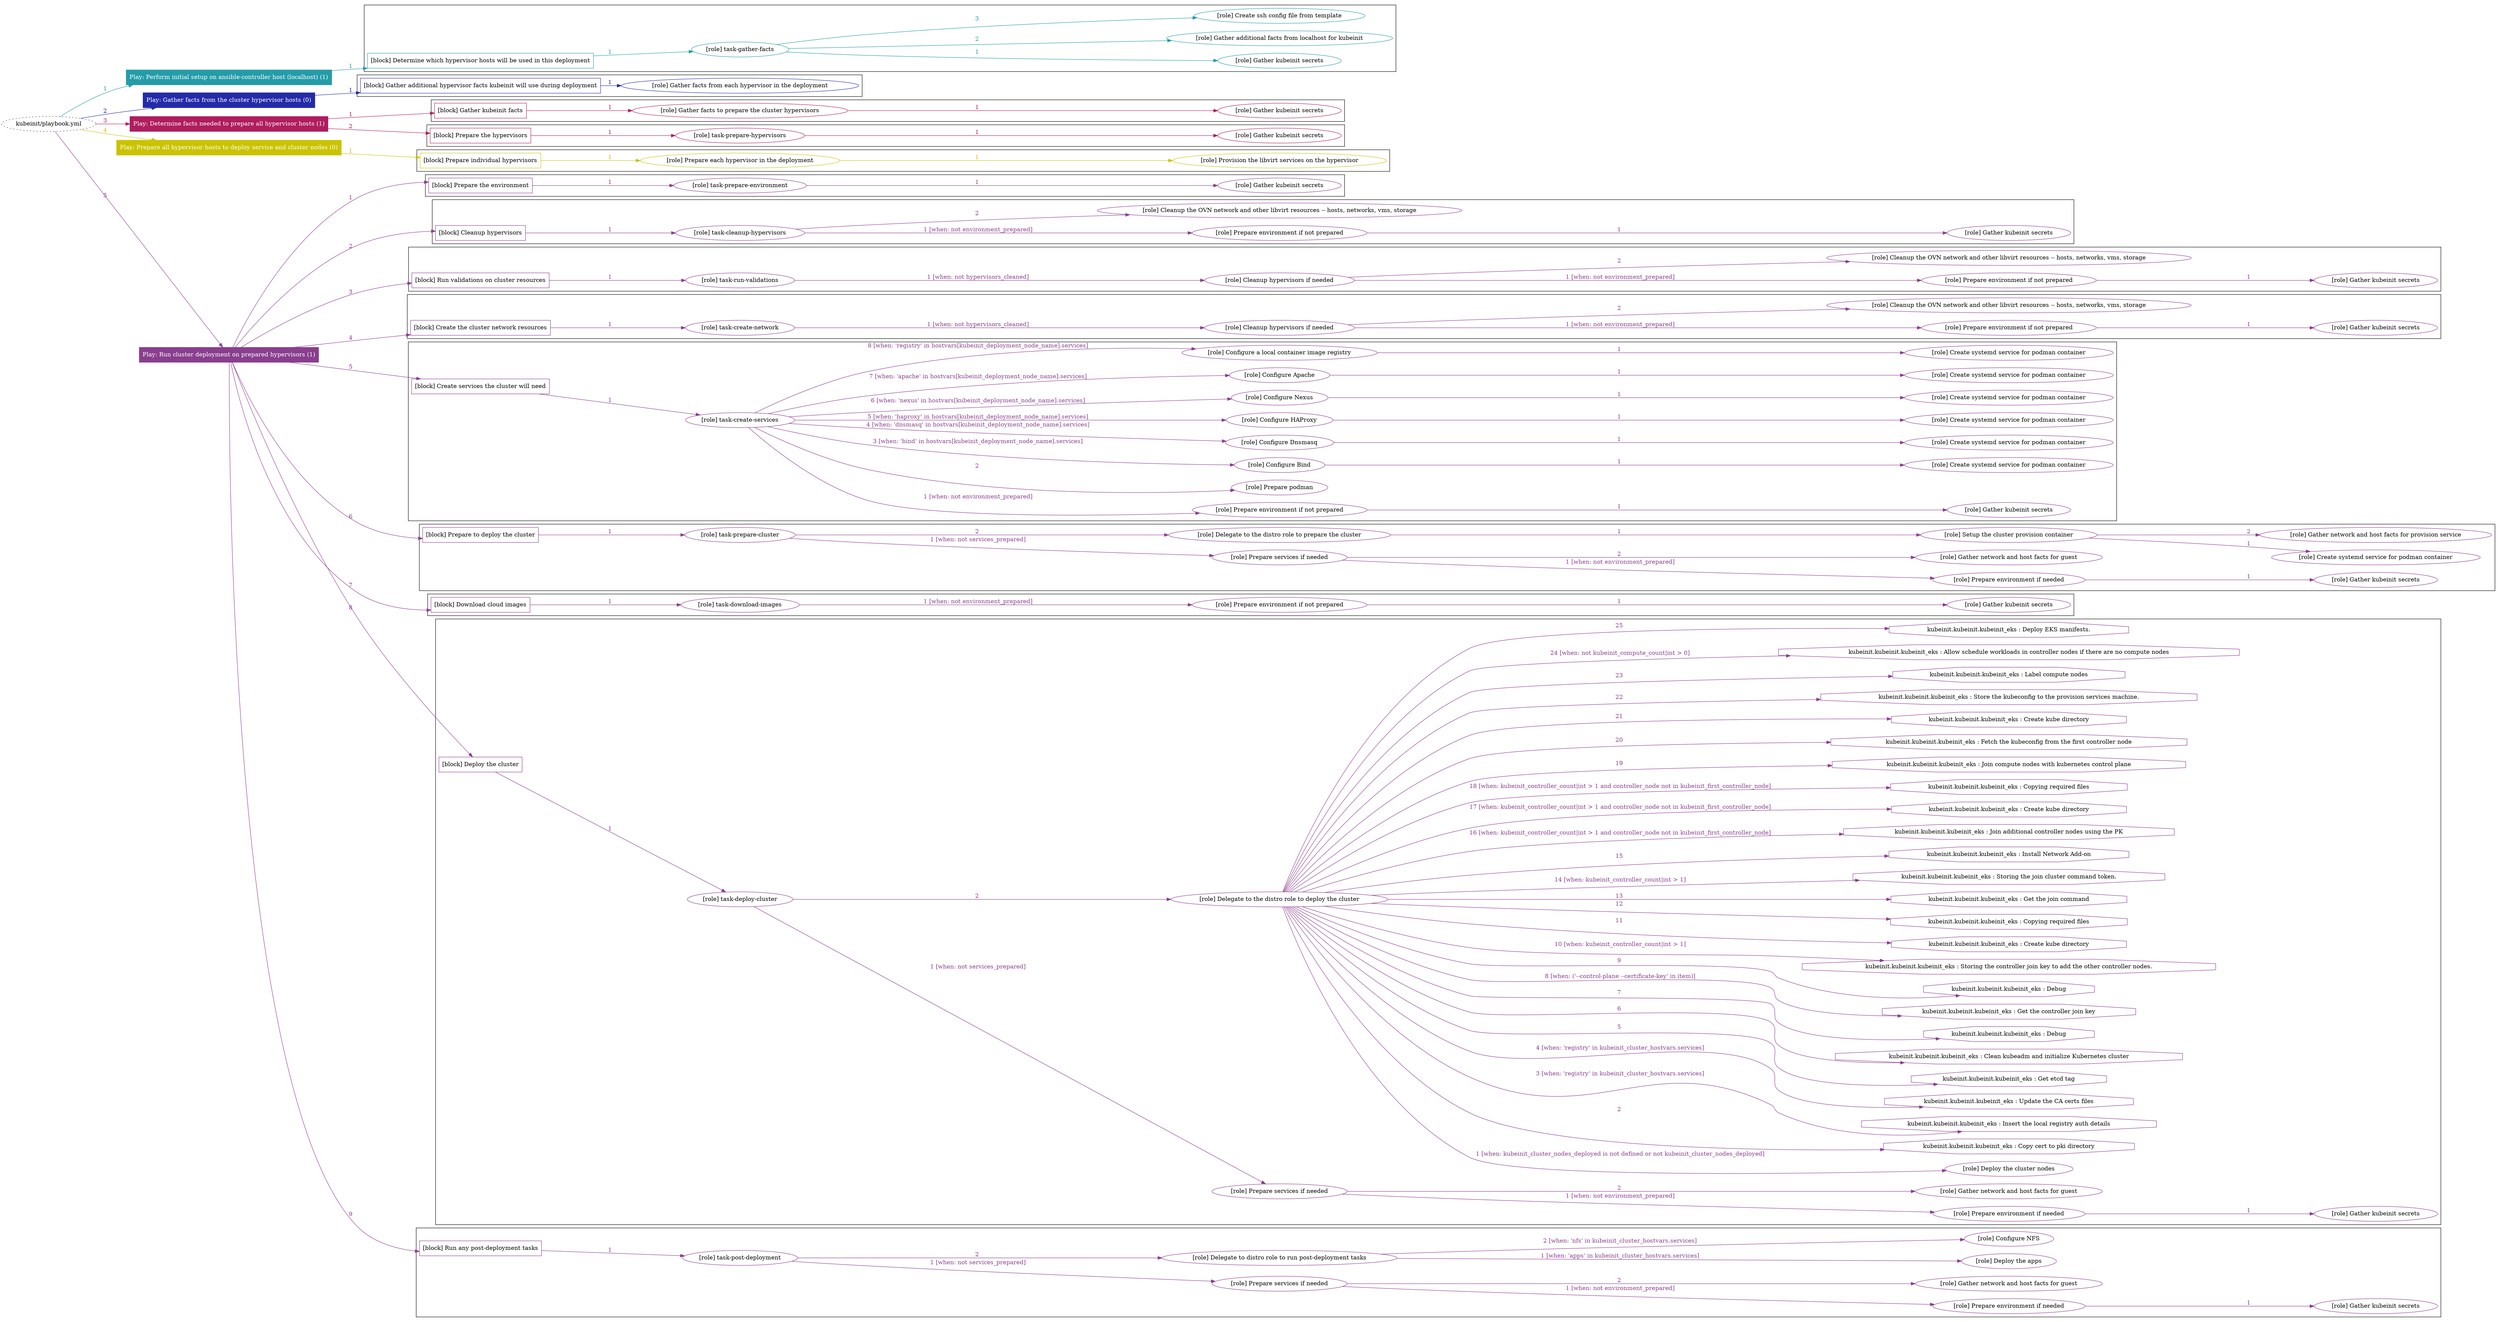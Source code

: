 digraph {
	graph [concentrate=true ordering=in rankdir=LR ratio=fill]
	edge [esep=5 sep=10]
	"kubeinit/playbook.yml" [URL="/home/runner/work/kubeinit/kubeinit/kubeinit/playbook.yml" id=playbook_9457e806 style=dotted]
	"kubeinit/playbook.yml" -> play_7817fd36 [label="1 " color="#249ca8" fontcolor="#249ca8" id=edge_8ae78311 labeltooltip="1 " tooltip="1 "]
	subgraph "Play: Perform initial setup on ansible-controller host (localhost) (1)" {
		play_7817fd36 [label="Play: Perform initial setup on ansible-controller host (localhost) (1)" URL="/home/runner/work/kubeinit/kubeinit/kubeinit/playbook.yml" color="#249ca8" fontcolor="#ffffff" id=play_7817fd36 shape=box style=filled tooltip=localhost]
		play_7817fd36 -> block_5cea44a8 [label=1 color="#249ca8" fontcolor="#249ca8" id=edge_3a950e05 labeltooltip=1 tooltip=1]
		subgraph cluster_block_5cea44a8 {
			block_5cea44a8 [label="[block] Determine which hypervisor hosts will be used in this deployment" URL="/home/runner/work/kubeinit/kubeinit/kubeinit/playbook.yml" color="#249ca8" id=block_5cea44a8 labeltooltip="Determine which hypervisor hosts will be used in this deployment" shape=box tooltip="Determine which hypervisor hosts will be used in this deployment"]
			block_5cea44a8 -> role_f3208f8a [label="1 " color="#249ca8" fontcolor="#249ca8" id=edge_5c9e9cd5 labeltooltip="1 " tooltip="1 "]
			subgraph "task-gather-facts" {
				role_f3208f8a [label="[role] task-gather-facts" URL="/home/runner/work/kubeinit/kubeinit/kubeinit/playbook.yml" color="#249ca8" id=role_f3208f8a tooltip="task-gather-facts"]
				role_f3208f8a -> role_2cadd145 [label="1 " color="#249ca8" fontcolor="#249ca8" id=edge_63fa4572 labeltooltip="1 " tooltip="1 "]
				subgraph "Gather kubeinit secrets" {
					role_2cadd145 [label="[role] Gather kubeinit secrets" URL="/home/runner/.ansible/collections/ansible_collections/kubeinit/kubeinit/roles/kubeinit_prepare/tasks/build_hypervisors_group.yml" color="#249ca8" id=role_2cadd145 tooltip="Gather kubeinit secrets"]
				}
				role_f3208f8a -> role_76955112 [label="2 " color="#249ca8" fontcolor="#249ca8" id=edge_a02564ba labeltooltip="2 " tooltip="2 "]
				subgraph "Gather additional facts from localhost for kubeinit" {
					role_76955112 [label="[role] Gather additional facts from localhost for kubeinit" URL="/home/runner/.ansible/collections/ansible_collections/kubeinit/kubeinit/roles/kubeinit_prepare/tasks/build_hypervisors_group.yml" color="#249ca8" id=role_76955112 tooltip="Gather additional facts from localhost for kubeinit"]
				}
				role_f3208f8a -> role_0530d219 [label="3 " color="#249ca8" fontcolor="#249ca8" id=edge_ff07fb75 labeltooltip="3 " tooltip="3 "]
				subgraph "Create ssh config file from template" {
					role_0530d219 [label="[role] Create ssh config file from template" URL="/home/runner/.ansible/collections/ansible_collections/kubeinit/kubeinit/roles/kubeinit_prepare/tasks/build_hypervisors_group.yml" color="#249ca8" id=role_0530d219 tooltip="Create ssh config file from template"]
				}
			}
		}
	}
	"kubeinit/playbook.yml" -> play_8badbd32 [label="2 " color="#242ba8" fontcolor="#242ba8" id=edge_041c5b36 labeltooltip="2 " tooltip="2 "]
	subgraph "Play: Gather facts from the cluster hypervisor hosts (0)" {
		play_8badbd32 [label="Play: Gather facts from the cluster hypervisor hosts (0)" URL="/home/runner/work/kubeinit/kubeinit/kubeinit/playbook.yml" color="#242ba8" fontcolor="#ffffff" id=play_8badbd32 shape=box style=filled tooltip="Play: Gather facts from the cluster hypervisor hosts (0)"]
		play_8badbd32 -> block_278085c3 [label=1 color="#242ba8" fontcolor="#242ba8" id=edge_8717c03c labeltooltip=1 tooltip=1]
		subgraph cluster_block_278085c3 {
			block_278085c3 [label="[block] Gather additional hypervisor facts kubeinit will use during deployment" URL="/home/runner/work/kubeinit/kubeinit/kubeinit/playbook.yml" color="#242ba8" id=block_278085c3 labeltooltip="Gather additional hypervisor facts kubeinit will use during deployment" shape=box tooltip="Gather additional hypervisor facts kubeinit will use during deployment"]
			block_278085c3 -> role_33f3940c [label="1 " color="#242ba8" fontcolor="#242ba8" id=edge_70dfbf22 labeltooltip="1 " tooltip="1 "]
			subgraph "Gather facts from each hypervisor in the deployment" {
				role_33f3940c [label="[role] Gather facts from each hypervisor in the deployment" URL="/home/runner/work/kubeinit/kubeinit/kubeinit/playbook.yml" color="#242ba8" id=role_33f3940c tooltip="Gather facts from each hypervisor in the deployment"]
			}
		}
	}
	"kubeinit/playbook.yml" -> play_8e4d94f6 [label="3 " color="#af1d5e" fontcolor="#af1d5e" id=edge_31fa4060 labeltooltip="3 " tooltip="3 "]
	subgraph "Play: Determine facts needed to prepare all hypervisor hosts (1)" {
		play_8e4d94f6 [label="Play: Determine facts needed to prepare all hypervisor hosts (1)" URL="/home/runner/work/kubeinit/kubeinit/kubeinit/playbook.yml" color="#af1d5e" fontcolor="#ffffff" id=play_8e4d94f6 shape=box style=filled tooltip=localhost]
		play_8e4d94f6 -> block_8d18dba6 [label=1 color="#af1d5e" fontcolor="#af1d5e" id=edge_93707f35 labeltooltip=1 tooltip=1]
		subgraph cluster_block_8d18dba6 {
			block_8d18dba6 [label="[block] Gather kubeinit facts" URL="/home/runner/work/kubeinit/kubeinit/kubeinit/playbook.yml" color="#af1d5e" id=block_8d18dba6 labeltooltip="Gather kubeinit facts" shape=box tooltip="Gather kubeinit facts"]
			block_8d18dba6 -> role_5cd13167 [label="1 " color="#af1d5e" fontcolor="#af1d5e" id=edge_b1340fbf labeltooltip="1 " tooltip="1 "]
			subgraph "Gather facts to prepare the cluster hypervisors" {
				role_5cd13167 [label="[role] Gather facts to prepare the cluster hypervisors" URL="/home/runner/work/kubeinit/kubeinit/kubeinit/playbook.yml" color="#af1d5e" id=role_5cd13167 tooltip="Gather facts to prepare the cluster hypervisors"]
				role_5cd13167 -> role_d81e1c9b [label="1 " color="#af1d5e" fontcolor="#af1d5e" id=edge_feb097b1 labeltooltip="1 " tooltip="1 "]
				subgraph "Gather kubeinit secrets" {
					role_d81e1c9b [label="[role] Gather kubeinit secrets" URL="/home/runner/.ansible/collections/ansible_collections/kubeinit/kubeinit/roles/kubeinit_prepare/tasks/gather_kubeinit_facts.yml" color="#af1d5e" id=role_d81e1c9b tooltip="Gather kubeinit secrets"]
				}
			}
		}
		play_8e4d94f6 -> block_a1003a93 [label=2 color="#af1d5e" fontcolor="#af1d5e" id=edge_958ffb5d labeltooltip=2 tooltip=2]
		subgraph cluster_block_a1003a93 {
			block_a1003a93 [label="[block] Prepare the hypervisors" URL="/home/runner/work/kubeinit/kubeinit/kubeinit/playbook.yml" color="#af1d5e" id=block_a1003a93 labeltooltip="Prepare the hypervisors" shape=box tooltip="Prepare the hypervisors"]
			block_a1003a93 -> role_41d174e6 [label="1 " color="#af1d5e" fontcolor="#af1d5e" id=edge_195bd0c7 labeltooltip="1 " tooltip="1 "]
			subgraph "task-prepare-hypervisors" {
				role_41d174e6 [label="[role] task-prepare-hypervisors" URL="/home/runner/work/kubeinit/kubeinit/kubeinit/playbook.yml" color="#af1d5e" id=role_41d174e6 tooltip="task-prepare-hypervisors"]
				role_41d174e6 -> role_4a9bc6ab [label="1 " color="#af1d5e" fontcolor="#af1d5e" id=edge_b0076a9b labeltooltip="1 " tooltip="1 "]
				subgraph "Gather kubeinit secrets" {
					role_4a9bc6ab [label="[role] Gather kubeinit secrets" URL="/home/runner/.ansible/collections/ansible_collections/kubeinit/kubeinit/roles/kubeinit_prepare/tasks/gather_kubeinit_facts.yml" color="#af1d5e" id=role_4a9bc6ab tooltip="Gather kubeinit secrets"]
				}
			}
		}
	}
	"kubeinit/playbook.yml" -> play_6f85b32a [label="4 " color="#cac302" fontcolor="#cac302" id=edge_16bd9d0c labeltooltip="4 " tooltip="4 "]
	subgraph "Play: Prepare all hypervisor hosts to deploy service and cluster nodes (0)" {
		play_6f85b32a [label="Play: Prepare all hypervisor hosts to deploy service and cluster nodes (0)" URL="/home/runner/work/kubeinit/kubeinit/kubeinit/playbook.yml" color="#cac302" fontcolor="#ffffff" id=play_6f85b32a shape=box style=filled tooltip="Play: Prepare all hypervisor hosts to deploy service and cluster nodes (0)"]
		play_6f85b32a -> block_8aa10bed [label=1 color="#cac302" fontcolor="#cac302" id=edge_94410e95 labeltooltip=1 tooltip=1]
		subgraph cluster_block_8aa10bed {
			block_8aa10bed [label="[block] Prepare individual hypervisors" URL="/home/runner/work/kubeinit/kubeinit/kubeinit/playbook.yml" color="#cac302" id=block_8aa10bed labeltooltip="Prepare individual hypervisors" shape=box tooltip="Prepare individual hypervisors"]
			block_8aa10bed -> role_e94193fc [label="1 " color="#cac302" fontcolor="#cac302" id=edge_d33f28d0 labeltooltip="1 " tooltip="1 "]
			subgraph "Prepare each hypervisor in the deployment" {
				role_e94193fc [label="[role] Prepare each hypervisor in the deployment" URL="/home/runner/work/kubeinit/kubeinit/kubeinit/playbook.yml" color="#cac302" id=role_e94193fc tooltip="Prepare each hypervisor in the deployment"]
				role_e94193fc -> role_6506a4a3 [label="1 " color="#cac302" fontcolor="#cac302" id=edge_1494c16d labeltooltip="1 " tooltip="1 "]
				subgraph "Provision the libvirt services on the hypervisor" {
					role_6506a4a3 [label="[role] Provision the libvirt services on the hypervisor" URL="/home/runner/.ansible/collections/ansible_collections/kubeinit/kubeinit/roles/kubeinit_prepare/tasks/prepare_hypervisor.yml" color="#cac302" id=role_6506a4a3 tooltip="Provision the libvirt services on the hypervisor"]
				}
			}
		}
	}
	"kubeinit/playbook.yml" -> play_ff5a5dcd [label="5 " color="#8a3e8e" fontcolor="#8a3e8e" id=edge_f790cc1c labeltooltip="5 " tooltip="5 "]
	subgraph "Play: Run cluster deployment on prepared hypervisors (1)" {
		play_ff5a5dcd [label="Play: Run cluster deployment on prepared hypervisors (1)" URL="/home/runner/work/kubeinit/kubeinit/kubeinit/playbook.yml" color="#8a3e8e" fontcolor="#ffffff" id=play_ff5a5dcd shape=box style=filled tooltip=localhost]
		play_ff5a5dcd -> block_e43a4ce9 [label=1 color="#8a3e8e" fontcolor="#8a3e8e" id=edge_721bd96e labeltooltip=1 tooltip=1]
		subgraph cluster_block_e43a4ce9 {
			block_e43a4ce9 [label="[block] Prepare the environment" URL="/home/runner/work/kubeinit/kubeinit/kubeinit/playbook.yml" color="#8a3e8e" id=block_e43a4ce9 labeltooltip="Prepare the environment" shape=box tooltip="Prepare the environment"]
			block_e43a4ce9 -> role_98185aa8 [label="1 " color="#8a3e8e" fontcolor="#8a3e8e" id=edge_ce1fa26f labeltooltip="1 " tooltip="1 "]
			subgraph "task-prepare-environment" {
				role_98185aa8 [label="[role] task-prepare-environment" URL="/home/runner/work/kubeinit/kubeinit/kubeinit/playbook.yml" color="#8a3e8e" id=role_98185aa8 tooltip="task-prepare-environment"]
				role_98185aa8 -> role_ce08e991 [label="1 " color="#8a3e8e" fontcolor="#8a3e8e" id=edge_b3f7da83 labeltooltip="1 " tooltip="1 "]
				subgraph "Gather kubeinit secrets" {
					role_ce08e991 [label="[role] Gather kubeinit secrets" URL="/home/runner/.ansible/collections/ansible_collections/kubeinit/kubeinit/roles/kubeinit_prepare/tasks/gather_kubeinit_facts.yml" color="#8a3e8e" id=role_ce08e991 tooltip="Gather kubeinit secrets"]
				}
			}
		}
		play_ff5a5dcd -> block_c2f36338 [label=2 color="#8a3e8e" fontcolor="#8a3e8e" id=edge_c188163a labeltooltip=2 tooltip=2]
		subgraph cluster_block_c2f36338 {
			block_c2f36338 [label="[block] Cleanup hypervisors" URL="/home/runner/work/kubeinit/kubeinit/kubeinit/playbook.yml" color="#8a3e8e" id=block_c2f36338 labeltooltip="Cleanup hypervisors" shape=box tooltip="Cleanup hypervisors"]
			block_c2f36338 -> role_6d434d4b [label="1 " color="#8a3e8e" fontcolor="#8a3e8e" id=edge_6f3daf0f labeltooltip="1 " tooltip="1 "]
			subgraph "task-cleanup-hypervisors" {
				role_6d434d4b [label="[role] task-cleanup-hypervisors" URL="/home/runner/work/kubeinit/kubeinit/kubeinit/playbook.yml" color="#8a3e8e" id=role_6d434d4b tooltip="task-cleanup-hypervisors"]
				role_6d434d4b -> role_0c32644e [label="1 [when: not environment_prepared]" color="#8a3e8e" fontcolor="#8a3e8e" id=edge_b49ea183 labeltooltip="1 [when: not environment_prepared]" tooltip="1 [when: not environment_prepared]"]
				subgraph "Prepare environment if not prepared" {
					role_0c32644e [label="[role] Prepare environment if not prepared" URL="/home/runner/.ansible/collections/ansible_collections/kubeinit/kubeinit/roles/kubeinit_prepare/tasks/cleanup_hypervisors.yml" color="#8a3e8e" id=role_0c32644e tooltip="Prepare environment if not prepared"]
					role_0c32644e -> role_3b3dbe40 [label="1 " color="#8a3e8e" fontcolor="#8a3e8e" id=edge_9163688a labeltooltip="1 " tooltip="1 "]
					subgraph "Gather kubeinit secrets" {
						role_3b3dbe40 [label="[role] Gather kubeinit secrets" URL="/home/runner/.ansible/collections/ansible_collections/kubeinit/kubeinit/roles/kubeinit_prepare/tasks/gather_kubeinit_facts.yml" color="#8a3e8e" id=role_3b3dbe40 tooltip="Gather kubeinit secrets"]
					}
				}
				role_6d434d4b -> role_deabd8ea [label="2 " color="#8a3e8e" fontcolor="#8a3e8e" id=edge_bef4552a labeltooltip="2 " tooltip="2 "]
				subgraph "Cleanup the OVN network and other libvirt resources -- hosts, networks, vms, storage" {
					role_deabd8ea [label="[role] Cleanup the OVN network and other libvirt resources -- hosts, networks, vms, storage" URL="/home/runner/.ansible/collections/ansible_collections/kubeinit/kubeinit/roles/kubeinit_prepare/tasks/cleanup_hypervisors.yml" color="#8a3e8e" id=role_deabd8ea tooltip="Cleanup the OVN network and other libvirt resources -- hosts, networks, vms, storage"]
				}
			}
		}
		play_ff5a5dcd -> block_f7ce84af [label=3 color="#8a3e8e" fontcolor="#8a3e8e" id=edge_4ff57d13 labeltooltip=3 tooltip=3]
		subgraph cluster_block_f7ce84af {
			block_f7ce84af [label="[block] Run validations on cluster resources" URL="/home/runner/work/kubeinit/kubeinit/kubeinit/playbook.yml" color="#8a3e8e" id=block_f7ce84af labeltooltip="Run validations on cluster resources" shape=box tooltip="Run validations on cluster resources"]
			block_f7ce84af -> role_5442911b [label="1 " color="#8a3e8e" fontcolor="#8a3e8e" id=edge_c7679506 labeltooltip="1 " tooltip="1 "]
			subgraph "task-run-validations" {
				role_5442911b [label="[role] task-run-validations" URL="/home/runner/work/kubeinit/kubeinit/kubeinit/playbook.yml" color="#8a3e8e" id=role_5442911b tooltip="task-run-validations"]
				role_5442911b -> role_646e811f [label="1 [when: not hypervisors_cleaned]" color="#8a3e8e" fontcolor="#8a3e8e" id=edge_c04ec2a7 labeltooltip="1 [when: not hypervisors_cleaned]" tooltip="1 [when: not hypervisors_cleaned]"]
				subgraph "Cleanup hypervisors if needed" {
					role_646e811f [label="[role] Cleanup hypervisors if needed" URL="/home/runner/.ansible/collections/ansible_collections/kubeinit/kubeinit/roles/kubeinit_validations/tasks/main.yml" color="#8a3e8e" id=role_646e811f tooltip="Cleanup hypervisors if needed"]
					role_646e811f -> role_210d91f2 [label="1 [when: not environment_prepared]" color="#8a3e8e" fontcolor="#8a3e8e" id=edge_7d0acd3c labeltooltip="1 [when: not environment_prepared]" tooltip="1 [when: not environment_prepared]"]
					subgraph "Prepare environment if not prepared" {
						role_210d91f2 [label="[role] Prepare environment if not prepared" URL="/home/runner/.ansible/collections/ansible_collections/kubeinit/kubeinit/roles/kubeinit_prepare/tasks/cleanup_hypervisors.yml" color="#8a3e8e" id=role_210d91f2 tooltip="Prepare environment if not prepared"]
						role_210d91f2 -> role_1c4220d8 [label="1 " color="#8a3e8e" fontcolor="#8a3e8e" id=edge_d9bbe147 labeltooltip="1 " tooltip="1 "]
						subgraph "Gather kubeinit secrets" {
							role_1c4220d8 [label="[role] Gather kubeinit secrets" URL="/home/runner/.ansible/collections/ansible_collections/kubeinit/kubeinit/roles/kubeinit_prepare/tasks/gather_kubeinit_facts.yml" color="#8a3e8e" id=role_1c4220d8 tooltip="Gather kubeinit secrets"]
						}
					}
					role_646e811f -> role_8c27d9c5 [label="2 " color="#8a3e8e" fontcolor="#8a3e8e" id=edge_023d1630 labeltooltip="2 " tooltip="2 "]
					subgraph "Cleanup the OVN network and other libvirt resources -- hosts, networks, vms, storage" {
						role_8c27d9c5 [label="[role] Cleanup the OVN network and other libvirt resources -- hosts, networks, vms, storage" URL="/home/runner/.ansible/collections/ansible_collections/kubeinit/kubeinit/roles/kubeinit_prepare/tasks/cleanup_hypervisors.yml" color="#8a3e8e" id=role_8c27d9c5 tooltip="Cleanup the OVN network and other libvirt resources -- hosts, networks, vms, storage"]
					}
				}
			}
		}
		play_ff5a5dcd -> block_b8d9ec62 [label=4 color="#8a3e8e" fontcolor="#8a3e8e" id=edge_05269286 labeltooltip=4 tooltip=4]
		subgraph cluster_block_b8d9ec62 {
			block_b8d9ec62 [label="[block] Create the cluster network resources" URL="/home/runner/work/kubeinit/kubeinit/kubeinit/playbook.yml" color="#8a3e8e" id=block_b8d9ec62 labeltooltip="Create the cluster network resources" shape=box tooltip="Create the cluster network resources"]
			block_b8d9ec62 -> role_a4fdeab6 [label="1 " color="#8a3e8e" fontcolor="#8a3e8e" id=edge_625aa4a4 labeltooltip="1 " tooltip="1 "]
			subgraph "task-create-network" {
				role_a4fdeab6 [label="[role] task-create-network" URL="/home/runner/work/kubeinit/kubeinit/kubeinit/playbook.yml" color="#8a3e8e" id=role_a4fdeab6 tooltip="task-create-network"]
				role_a4fdeab6 -> role_fe8733ca [label="1 [when: not hypervisors_cleaned]" color="#8a3e8e" fontcolor="#8a3e8e" id=edge_f7c7fc8d labeltooltip="1 [when: not hypervisors_cleaned]" tooltip="1 [when: not hypervisors_cleaned]"]
				subgraph "Cleanup hypervisors if needed" {
					role_fe8733ca [label="[role] Cleanup hypervisors if needed" URL="/home/runner/.ansible/collections/ansible_collections/kubeinit/kubeinit/roles/kubeinit_libvirt/tasks/create_network.yml" color="#8a3e8e" id=role_fe8733ca tooltip="Cleanup hypervisors if needed"]
					role_fe8733ca -> role_7845c235 [label="1 [when: not environment_prepared]" color="#8a3e8e" fontcolor="#8a3e8e" id=edge_4ef85a9e labeltooltip="1 [when: not environment_prepared]" tooltip="1 [when: not environment_prepared]"]
					subgraph "Prepare environment if not prepared" {
						role_7845c235 [label="[role] Prepare environment if not prepared" URL="/home/runner/.ansible/collections/ansible_collections/kubeinit/kubeinit/roles/kubeinit_prepare/tasks/cleanup_hypervisors.yml" color="#8a3e8e" id=role_7845c235 tooltip="Prepare environment if not prepared"]
						role_7845c235 -> role_f36b1538 [label="1 " color="#8a3e8e" fontcolor="#8a3e8e" id=edge_f0df6445 labeltooltip="1 " tooltip="1 "]
						subgraph "Gather kubeinit secrets" {
							role_f36b1538 [label="[role] Gather kubeinit secrets" URL="/home/runner/.ansible/collections/ansible_collections/kubeinit/kubeinit/roles/kubeinit_prepare/tasks/gather_kubeinit_facts.yml" color="#8a3e8e" id=role_f36b1538 tooltip="Gather kubeinit secrets"]
						}
					}
					role_fe8733ca -> role_32f97cfa [label="2 " color="#8a3e8e" fontcolor="#8a3e8e" id=edge_b248269d labeltooltip="2 " tooltip="2 "]
					subgraph "Cleanup the OVN network and other libvirt resources -- hosts, networks, vms, storage" {
						role_32f97cfa [label="[role] Cleanup the OVN network and other libvirt resources -- hosts, networks, vms, storage" URL="/home/runner/.ansible/collections/ansible_collections/kubeinit/kubeinit/roles/kubeinit_prepare/tasks/cleanup_hypervisors.yml" color="#8a3e8e" id=role_32f97cfa tooltip="Cleanup the OVN network and other libvirt resources -- hosts, networks, vms, storage"]
					}
				}
			}
		}
		play_ff5a5dcd -> block_9318107f [label=5 color="#8a3e8e" fontcolor="#8a3e8e" id=edge_aa2f1625 labeltooltip=5 tooltip=5]
		subgraph cluster_block_9318107f {
			block_9318107f [label="[block] Create services the cluster will need" URL="/home/runner/work/kubeinit/kubeinit/kubeinit/playbook.yml" color="#8a3e8e" id=block_9318107f labeltooltip="Create services the cluster will need" shape=box tooltip="Create services the cluster will need"]
			block_9318107f -> role_2d9ee57b [label="1 " color="#8a3e8e" fontcolor="#8a3e8e" id=edge_ed1dc230 labeltooltip="1 " tooltip="1 "]
			subgraph "task-create-services" {
				role_2d9ee57b [label="[role] task-create-services" URL="/home/runner/work/kubeinit/kubeinit/kubeinit/playbook.yml" color="#8a3e8e" id=role_2d9ee57b tooltip="task-create-services"]
				role_2d9ee57b -> role_879d1c74 [label="1 [when: not environment_prepared]" color="#8a3e8e" fontcolor="#8a3e8e" id=edge_71a1738f labeltooltip="1 [when: not environment_prepared]" tooltip="1 [when: not environment_prepared]"]
				subgraph "Prepare environment if not prepared" {
					role_879d1c74 [label="[role] Prepare environment if not prepared" URL="/home/runner/.ansible/collections/ansible_collections/kubeinit/kubeinit/roles/kubeinit_services/tasks/main.yml" color="#8a3e8e" id=role_879d1c74 tooltip="Prepare environment if not prepared"]
					role_879d1c74 -> role_6f1fdcd1 [label="1 " color="#8a3e8e" fontcolor="#8a3e8e" id=edge_59631917 labeltooltip="1 " tooltip="1 "]
					subgraph "Gather kubeinit secrets" {
						role_6f1fdcd1 [label="[role] Gather kubeinit secrets" URL="/home/runner/.ansible/collections/ansible_collections/kubeinit/kubeinit/roles/kubeinit_prepare/tasks/gather_kubeinit_facts.yml" color="#8a3e8e" id=role_6f1fdcd1 tooltip="Gather kubeinit secrets"]
					}
				}
				role_2d9ee57b -> role_5a7025f1 [label="2 " color="#8a3e8e" fontcolor="#8a3e8e" id=edge_7d460c74 labeltooltip="2 " tooltip="2 "]
				subgraph "Prepare podman" {
					role_5a7025f1 [label="[role] Prepare podman" URL="/home/runner/.ansible/collections/ansible_collections/kubeinit/kubeinit/roles/kubeinit_services/tasks/00_create_service_pod.yml" color="#8a3e8e" id=role_5a7025f1 tooltip="Prepare podman"]
				}
				role_2d9ee57b -> role_a18308e5 [label="3 [when: 'bind' in hostvars[kubeinit_deployment_node_name].services]" color="#8a3e8e" fontcolor="#8a3e8e" id=edge_fe518440 labeltooltip="3 [when: 'bind' in hostvars[kubeinit_deployment_node_name].services]" tooltip="3 [when: 'bind' in hostvars[kubeinit_deployment_node_name].services]"]
				subgraph "Configure Bind" {
					role_a18308e5 [label="[role] Configure Bind" URL="/home/runner/.ansible/collections/ansible_collections/kubeinit/kubeinit/roles/kubeinit_services/tasks/start_services_containers.yml" color="#8a3e8e" id=role_a18308e5 tooltip="Configure Bind"]
					role_a18308e5 -> role_8647a4e7 [label="1 " color="#8a3e8e" fontcolor="#8a3e8e" id=edge_30875b69 labeltooltip="1 " tooltip="1 "]
					subgraph "Create systemd service for podman container" {
						role_8647a4e7 [label="[role] Create systemd service for podman container" URL="/home/runner/.ansible/collections/ansible_collections/kubeinit/kubeinit/roles/kubeinit_bind/tasks/main.yml" color="#8a3e8e" id=role_8647a4e7 tooltip="Create systemd service for podman container"]
					}
				}
				role_2d9ee57b -> role_d321bbaf [label="4 [when: 'dnsmasq' in hostvars[kubeinit_deployment_node_name].services]" color="#8a3e8e" fontcolor="#8a3e8e" id=edge_910c00c9 labeltooltip="4 [when: 'dnsmasq' in hostvars[kubeinit_deployment_node_name].services]" tooltip="4 [when: 'dnsmasq' in hostvars[kubeinit_deployment_node_name].services]"]
				subgraph "Configure Dnsmasq" {
					role_d321bbaf [label="[role] Configure Dnsmasq" URL="/home/runner/.ansible/collections/ansible_collections/kubeinit/kubeinit/roles/kubeinit_services/tasks/start_services_containers.yml" color="#8a3e8e" id=role_d321bbaf tooltip="Configure Dnsmasq"]
					role_d321bbaf -> role_85521c29 [label="1 " color="#8a3e8e" fontcolor="#8a3e8e" id=edge_5694ceb2 labeltooltip="1 " tooltip="1 "]
					subgraph "Create systemd service for podman container" {
						role_85521c29 [label="[role] Create systemd service for podman container" URL="/home/runner/.ansible/collections/ansible_collections/kubeinit/kubeinit/roles/kubeinit_dnsmasq/tasks/main.yml" color="#8a3e8e" id=role_85521c29 tooltip="Create systemd service for podman container"]
					}
				}
				role_2d9ee57b -> role_b7733611 [label="5 [when: 'haproxy' in hostvars[kubeinit_deployment_node_name].services]" color="#8a3e8e" fontcolor="#8a3e8e" id=edge_1a0046a4 labeltooltip="5 [when: 'haproxy' in hostvars[kubeinit_deployment_node_name].services]" tooltip="5 [when: 'haproxy' in hostvars[kubeinit_deployment_node_name].services]"]
				subgraph "Configure HAProxy" {
					role_b7733611 [label="[role] Configure HAProxy" URL="/home/runner/.ansible/collections/ansible_collections/kubeinit/kubeinit/roles/kubeinit_services/tasks/start_services_containers.yml" color="#8a3e8e" id=role_b7733611 tooltip="Configure HAProxy"]
					role_b7733611 -> role_a948ad17 [label="1 " color="#8a3e8e" fontcolor="#8a3e8e" id=edge_6fc268a8 labeltooltip="1 " tooltip="1 "]
					subgraph "Create systemd service for podman container" {
						role_a948ad17 [label="[role] Create systemd service for podman container" URL="/home/runner/.ansible/collections/ansible_collections/kubeinit/kubeinit/roles/kubeinit_haproxy/tasks/main.yml" color="#8a3e8e" id=role_a948ad17 tooltip="Create systemd service for podman container"]
					}
				}
				role_2d9ee57b -> role_4d8bc0f5 [label="6 [when: 'nexus' in hostvars[kubeinit_deployment_node_name].services]" color="#8a3e8e" fontcolor="#8a3e8e" id=edge_2e63217d labeltooltip="6 [when: 'nexus' in hostvars[kubeinit_deployment_node_name].services]" tooltip="6 [when: 'nexus' in hostvars[kubeinit_deployment_node_name].services]"]
				subgraph "Configure Nexus" {
					role_4d8bc0f5 [label="[role] Configure Nexus" URL="/home/runner/.ansible/collections/ansible_collections/kubeinit/kubeinit/roles/kubeinit_services/tasks/start_services_containers.yml" color="#8a3e8e" id=role_4d8bc0f5 tooltip="Configure Nexus"]
					role_4d8bc0f5 -> role_42f147c7 [label="1 " color="#8a3e8e" fontcolor="#8a3e8e" id=edge_65cca4a1 labeltooltip="1 " tooltip="1 "]
					subgraph "Create systemd service for podman container" {
						role_42f147c7 [label="[role] Create systemd service for podman container" URL="/home/runner/.ansible/collections/ansible_collections/kubeinit/kubeinit/roles/kubeinit_nexus/tasks/main.yml" color="#8a3e8e" id=role_42f147c7 tooltip="Create systemd service for podman container"]
					}
				}
				role_2d9ee57b -> role_860f964c [label="7 [when: 'apache' in hostvars[kubeinit_deployment_node_name].services]" color="#8a3e8e" fontcolor="#8a3e8e" id=edge_c33441bc labeltooltip="7 [when: 'apache' in hostvars[kubeinit_deployment_node_name].services]" tooltip="7 [when: 'apache' in hostvars[kubeinit_deployment_node_name].services]"]
				subgraph "Configure Apache" {
					role_860f964c [label="[role] Configure Apache" URL="/home/runner/.ansible/collections/ansible_collections/kubeinit/kubeinit/roles/kubeinit_services/tasks/start_services_containers.yml" color="#8a3e8e" id=role_860f964c tooltip="Configure Apache"]
					role_860f964c -> role_a4892b33 [label="1 " color="#8a3e8e" fontcolor="#8a3e8e" id=edge_ae482582 labeltooltip="1 " tooltip="1 "]
					subgraph "Create systemd service for podman container" {
						role_a4892b33 [label="[role] Create systemd service for podman container" URL="/home/runner/.ansible/collections/ansible_collections/kubeinit/kubeinit/roles/kubeinit_apache/tasks/main.yml" color="#8a3e8e" id=role_a4892b33 tooltip="Create systemd service for podman container"]
					}
				}
				role_2d9ee57b -> role_5e7c4d60 [label="8 [when: 'registry' in hostvars[kubeinit_deployment_node_name].services]" color="#8a3e8e" fontcolor="#8a3e8e" id=edge_3d05ac0f labeltooltip="8 [when: 'registry' in hostvars[kubeinit_deployment_node_name].services]" tooltip="8 [when: 'registry' in hostvars[kubeinit_deployment_node_name].services]"]
				subgraph "Configure a local container image registry" {
					role_5e7c4d60 [label="[role] Configure a local container image registry" URL="/home/runner/.ansible/collections/ansible_collections/kubeinit/kubeinit/roles/kubeinit_services/tasks/start_services_containers.yml" color="#8a3e8e" id=role_5e7c4d60 tooltip="Configure a local container image registry"]
					role_5e7c4d60 -> role_59f720e1 [label="1 " color="#8a3e8e" fontcolor="#8a3e8e" id=edge_cc932bf3 labeltooltip="1 " tooltip="1 "]
					subgraph "Create systemd service for podman container" {
						role_59f720e1 [label="[role] Create systemd service for podman container" URL="/home/runner/.ansible/collections/ansible_collections/kubeinit/kubeinit/roles/kubeinit_registry/tasks/main.yml" color="#8a3e8e" id=role_59f720e1 tooltip="Create systemd service for podman container"]
					}
				}
			}
		}
		play_ff5a5dcd -> block_271f304a [label=6 color="#8a3e8e" fontcolor="#8a3e8e" id=edge_86b3205e labeltooltip=6 tooltip=6]
		subgraph cluster_block_271f304a {
			block_271f304a [label="[block] Prepare to deploy the cluster" URL="/home/runner/work/kubeinit/kubeinit/kubeinit/playbook.yml" color="#8a3e8e" id=block_271f304a labeltooltip="Prepare to deploy the cluster" shape=box tooltip="Prepare to deploy the cluster"]
			block_271f304a -> role_e3edb4f6 [label="1 " color="#8a3e8e" fontcolor="#8a3e8e" id=edge_b3861353 labeltooltip="1 " tooltip="1 "]
			subgraph "task-prepare-cluster" {
				role_e3edb4f6 [label="[role] task-prepare-cluster" URL="/home/runner/work/kubeinit/kubeinit/kubeinit/playbook.yml" color="#8a3e8e" id=role_e3edb4f6 tooltip="task-prepare-cluster"]
				role_e3edb4f6 -> role_a801cd50 [label="1 [when: not services_prepared]" color="#8a3e8e" fontcolor="#8a3e8e" id=edge_5337075f labeltooltip="1 [when: not services_prepared]" tooltip="1 [when: not services_prepared]"]
				subgraph "Prepare services if needed" {
					role_a801cd50 [label="[role] Prepare services if needed" URL="/home/runner/.ansible/collections/ansible_collections/kubeinit/kubeinit/roles/kubeinit_prepare/tasks/prepare_cluster.yml" color="#8a3e8e" id=role_a801cd50 tooltip="Prepare services if needed"]
					role_a801cd50 -> role_a2dff259 [label="1 [when: not environment_prepared]" color="#8a3e8e" fontcolor="#8a3e8e" id=edge_45b56538 labeltooltip="1 [when: not environment_prepared]" tooltip="1 [when: not environment_prepared]"]
					subgraph "Prepare environment if needed" {
						role_a2dff259 [label="[role] Prepare environment if needed" URL="/home/runner/.ansible/collections/ansible_collections/kubeinit/kubeinit/roles/kubeinit_services/tasks/prepare_services.yml" color="#8a3e8e" id=role_a2dff259 tooltip="Prepare environment if needed"]
						role_a2dff259 -> role_940cf402 [label="1 " color="#8a3e8e" fontcolor="#8a3e8e" id=edge_dc947bc1 labeltooltip="1 " tooltip="1 "]
						subgraph "Gather kubeinit secrets" {
							role_940cf402 [label="[role] Gather kubeinit secrets" URL="/home/runner/.ansible/collections/ansible_collections/kubeinit/kubeinit/roles/kubeinit_prepare/tasks/gather_kubeinit_facts.yml" color="#8a3e8e" id=role_940cf402 tooltip="Gather kubeinit secrets"]
						}
					}
					role_a801cd50 -> role_8987e34d [label="2 " color="#8a3e8e" fontcolor="#8a3e8e" id=edge_c84f7ce7 labeltooltip="2 " tooltip="2 "]
					subgraph "Gather network and host facts for guest" {
						role_8987e34d [label="[role] Gather network and host facts for guest" URL="/home/runner/.ansible/collections/ansible_collections/kubeinit/kubeinit/roles/kubeinit_services/tasks/prepare_services.yml" color="#8a3e8e" id=role_8987e34d tooltip="Gather network and host facts for guest"]
					}
				}
				role_e3edb4f6 -> role_3eb05fe6 [label="2 " color="#8a3e8e" fontcolor="#8a3e8e" id=edge_bacef714 labeltooltip="2 " tooltip="2 "]
				subgraph "Delegate to the distro role to prepare the cluster" {
					role_3eb05fe6 [label="[role] Delegate to the distro role to prepare the cluster" URL="/home/runner/.ansible/collections/ansible_collections/kubeinit/kubeinit/roles/kubeinit_prepare/tasks/prepare_cluster.yml" color="#8a3e8e" id=role_3eb05fe6 tooltip="Delegate to the distro role to prepare the cluster"]
					role_3eb05fe6 -> role_4fab8f4d [label="1 " color="#8a3e8e" fontcolor="#8a3e8e" id=edge_b8321bba labeltooltip="1 " tooltip="1 "]
					subgraph "Setup the cluster provision container" {
						role_4fab8f4d [label="[role] Setup the cluster provision container" URL="/home/runner/.ansible/collections/ansible_collections/kubeinit/kubeinit/roles/kubeinit_eks/tasks/prepare_cluster.yml" color="#8a3e8e" id=role_4fab8f4d tooltip="Setup the cluster provision container"]
						role_4fab8f4d -> role_1eaf5047 [label="1 " color="#8a3e8e" fontcolor="#8a3e8e" id=edge_883cf588 labeltooltip="1 " tooltip="1 "]
						subgraph "Create systemd service for podman container" {
							role_1eaf5047 [label="[role] Create systemd service for podman container" URL="/home/runner/.ansible/collections/ansible_collections/kubeinit/kubeinit/roles/kubeinit_services/tasks/create_provision_container.yml" color="#8a3e8e" id=role_1eaf5047 tooltip="Create systemd service for podman container"]
						}
						role_4fab8f4d -> role_09a2eaa7 [label="2 " color="#8a3e8e" fontcolor="#8a3e8e" id=edge_76b9bcd0 labeltooltip="2 " tooltip="2 "]
						subgraph "Gather network and host facts for provision service" {
							role_09a2eaa7 [label="[role] Gather network and host facts for provision service" URL="/home/runner/.ansible/collections/ansible_collections/kubeinit/kubeinit/roles/kubeinit_services/tasks/create_provision_container.yml" color="#8a3e8e" id=role_09a2eaa7 tooltip="Gather network and host facts for provision service"]
						}
					}
				}
			}
		}
		play_ff5a5dcd -> block_05d74d79 [label=7 color="#8a3e8e" fontcolor="#8a3e8e" id=edge_463107d0 labeltooltip=7 tooltip=7]
		subgraph cluster_block_05d74d79 {
			block_05d74d79 [label="[block] Download cloud images" URL="/home/runner/work/kubeinit/kubeinit/kubeinit/playbook.yml" color="#8a3e8e" id=block_05d74d79 labeltooltip="Download cloud images" shape=box tooltip="Download cloud images"]
			block_05d74d79 -> role_5d475be7 [label="1 " color="#8a3e8e" fontcolor="#8a3e8e" id=edge_359592ac labeltooltip="1 " tooltip="1 "]
			subgraph "task-download-images" {
				role_5d475be7 [label="[role] task-download-images" URL="/home/runner/work/kubeinit/kubeinit/kubeinit/playbook.yml" color="#8a3e8e" id=role_5d475be7 tooltip="task-download-images"]
				role_5d475be7 -> role_c1acc637 [label="1 [when: not environment_prepared]" color="#8a3e8e" fontcolor="#8a3e8e" id=edge_6efcd0f1 labeltooltip="1 [when: not environment_prepared]" tooltip="1 [when: not environment_prepared]"]
				subgraph "Prepare environment if not prepared" {
					role_c1acc637 [label="[role] Prepare environment if not prepared" URL="/home/runner/.ansible/collections/ansible_collections/kubeinit/kubeinit/roles/kubeinit_libvirt/tasks/download_cloud_images.yml" color="#8a3e8e" id=role_c1acc637 tooltip="Prepare environment if not prepared"]
					role_c1acc637 -> role_c3aba90a [label="1 " color="#8a3e8e" fontcolor="#8a3e8e" id=edge_0a77ac71 labeltooltip="1 " tooltip="1 "]
					subgraph "Gather kubeinit secrets" {
						role_c3aba90a [label="[role] Gather kubeinit secrets" URL="/home/runner/.ansible/collections/ansible_collections/kubeinit/kubeinit/roles/kubeinit_prepare/tasks/gather_kubeinit_facts.yml" color="#8a3e8e" id=role_c3aba90a tooltip="Gather kubeinit secrets"]
					}
				}
			}
		}
		play_ff5a5dcd -> block_146f1ef3 [label=8 color="#8a3e8e" fontcolor="#8a3e8e" id=edge_9eedf7dd labeltooltip=8 tooltip=8]
		subgraph cluster_block_146f1ef3 {
			block_146f1ef3 [label="[block] Deploy the cluster" URL="/home/runner/work/kubeinit/kubeinit/kubeinit/playbook.yml" color="#8a3e8e" id=block_146f1ef3 labeltooltip="Deploy the cluster" shape=box tooltip="Deploy the cluster"]
			block_146f1ef3 -> role_2115c24b [label="1 " color="#8a3e8e" fontcolor="#8a3e8e" id=edge_41c7bc0d labeltooltip="1 " tooltip="1 "]
			subgraph "task-deploy-cluster" {
				role_2115c24b [label="[role] task-deploy-cluster" URL="/home/runner/work/kubeinit/kubeinit/kubeinit/playbook.yml" color="#8a3e8e" id=role_2115c24b tooltip="task-deploy-cluster"]
				role_2115c24b -> role_3eba0abc [label="1 [when: not services_prepared]" color="#8a3e8e" fontcolor="#8a3e8e" id=edge_9ddf0fbd labeltooltip="1 [when: not services_prepared]" tooltip="1 [when: not services_prepared]"]
				subgraph "Prepare services if needed" {
					role_3eba0abc [label="[role] Prepare services if needed" URL="/home/runner/.ansible/collections/ansible_collections/kubeinit/kubeinit/roles/kubeinit_prepare/tasks/deploy_cluster.yml" color="#8a3e8e" id=role_3eba0abc tooltip="Prepare services if needed"]
					role_3eba0abc -> role_cf4ae108 [label="1 [when: not environment_prepared]" color="#8a3e8e" fontcolor="#8a3e8e" id=edge_2b5be373 labeltooltip="1 [when: not environment_prepared]" tooltip="1 [when: not environment_prepared]"]
					subgraph "Prepare environment if needed" {
						role_cf4ae108 [label="[role] Prepare environment if needed" URL="/home/runner/.ansible/collections/ansible_collections/kubeinit/kubeinit/roles/kubeinit_services/tasks/prepare_services.yml" color="#8a3e8e" id=role_cf4ae108 tooltip="Prepare environment if needed"]
						role_cf4ae108 -> role_25569771 [label="1 " color="#8a3e8e" fontcolor="#8a3e8e" id=edge_cd09c9cd labeltooltip="1 " tooltip="1 "]
						subgraph "Gather kubeinit secrets" {
							role_25569771 [label="[role] Gather kubeinit secrets" URL="/home/runner/.ansible/collections/ansible_collections/kubeinit/kubeinit/roles/kubeinit_prepare/tasks/gather_kubeinit_facts.yml" color="#8a3e8e" id=role_25569771 tooltip="Gather kubeinit secrets"]
						}
					}
					role_3eba0abc -> role_4b9caf87 [label="2 " color="#8a3e8e" fontcolor="#8a3e8e" id=edge_67aa8d50 labeltooltip="2 " tooltip="2 "]
					subgraph "Gather network and host facts for guest" {
						role_4b9caf87 [label="[role] Gather network and host facts for guest" URL="/home/runner/.ansible/collections/ansible_collections/kubeinit/kubeinit/roles/kubeinit_services/tasks/prepare_services.yml" color="#8a3e8e" id=role_4b9caf87 tooltip="Gather network and host facts for guest"]
					}
				}
				role_2115c24b -> role_b51fec9e [label="2 " color="#8a3e8e" fontcolor="#8a3e8e" id=edge_e2af33fb labeltooltip="2 " tooltip="2 "]
				subgraph "Delegate to the distro role to deploy the cluster" {
					role_b51fec9e [label="[role] Delegate to the distro role to deploy the cluster" URL="/home/runner/.ansible/collections/ansible_collections/kubeinit/kubeinit/roles/kubeinit_prepare/tasks/deploy_cluster.yml" color="#8a3e8e" id=role_b51fec9e tooltip="Delegate to the distro role to deploy the cluster"]
					role_b51fec9e -> role_362e319e [label="1 [when: kubeinit_cluster_nodes_deployed is not defined or not kubeinit_cluster_nodes_deployed]" color="#8a3e8e" fontcolor="#8a3e8e" id=edge_beffbe7b labeltooltip="1 [when: kubeinit_cluster_nodes_deployed is not defined or not kubeinit_cluster_nodes_deployed]" tooltip="1 [when: kubeinit_cluster_nodes_deployed is not defined or not kubeinit_cluster_nodes_deployed]"]
					subgraph "Deploy the cluster nodes" {
						role_362e319e [label="[role] Deploy the cluster nodes" URL="/home/runner/.ansible/collections/ansible_collections/kubeinit/kubeinit/roles/kubeinit_eks/tasks/main.yml" color="#8a3e8e" id=role_362e319e tooltip="Deploy the cluster nodes"]
					}
					task_bff0307d [label="kubeinit.kubeinit.kubeinit_eks : Copy cert to pki directory" URL="/home/runner/.ansible/collections/ansible_collections/kubeinit/kubeinit/roles/kubeinit_eks/tasks/main.yml" color="#8a3e8e" id=task_bff0307d shape=octagon tooltip="kubeinit.kubeinit.kubeinit_eks : Copy cert to pki directory"]
					role_b51fec9e -> task_bff0307d [label="2 " color="#8a3e8e" fontcolor="#8a3e8e" id=edge_2b6e7b2f labeltooltip="2 " tooltip="2 "]
					task_7fc1545e [label="kubeinit.kubeinit.kubeinit_eks : Insert the local registry auth details" URL="/home/runner/.ansible/collections/ansible_collections/kubeinit/kubeinit/roles/kubeinit_eks/tasks/main.yml" color="#8a3e8e" id=task_7fc1545e shape=octagon tooltip="kubeinit.kubeinit.kubeinit_eks : Insert the local registry auth details"]
					role_b51fec9e -> task_7fc1545e [label="3 [when: 'registry' in kubeinit_cluster_hostvars.services]" color="#8a3e8e" fontcolor="#8a3e8e" id=edge_f2d1b06e labeltooltip="3 [when: 'registry' in kubeinit_cluster_hostvars.services]" tooltip="3 [when: 'registry' in kubeinit_cluster_hostvars.services]"]
					task_8d27773b [label="kubeinit.kubeinit.kubeinit_eks : Update the CA certs files" URL="/home/runner/.ansible/collections/ansible_collections/kubeinit/kubeinit/roles/kubeinit_eks/tasks/main.yml" color="#8a3e8e" id=task_8d27773b shape=octagon tooltip="kubeinit.kubeinit.kubeinit_eks : Update the CA certs files"]
					role_b51fec9e -> task_8d27773b [label="4 [when: 'registry' in kubeinit_cluster_hostvars.services]" color="#8a3e8e" fontcolor="#8a3e8e" id=edge_904593ca labeltooltip="4 [when: 'registry' in kubeinit_cluster_hostvars.services]" tooltip="4 [when: 'registry' in kubeinit_cluster_hostvars.services]"]
					task_d9ca5418 [label="kubeinit.kubeinit.kubeinit_eks : Get etcd tag" URL="/home/runner/.ansible/collections/ansible_collections/kubeinit/kubeinit/roles/kubeinit_eks/tasks/main.yml" color="#8a3e8e" id=task_d9ca5418 shape=octagon tooltip="kubeinit.kubeinit.kubeinit_eks : Get etcd tag"]
					role_b51fec9e -> task_d9ca5418 [label="5 " color="#8a3e8e" fontcolor="#8a3e8e" id=edge_922b8511 labeltooltip="5 " tooltip="5 "]
					task_80f27ce8 [label="kubeinit.kubeinit.kubeinit_eks : Clean kubeadm and initialize Kubernetes cluster" URL="/home/runner/.ansible/collections/ansible_collections/kubeinit/kubeinit/roles/kubeinit_eks/tasks/main.yml" color="#8a3e8e" id=task_80f27ce8 shape=octagon tooltip="kubeinit.kubeinit.kubeinit_eks : Clean kubeadm and initialize Kubernetes cluster"]
					role_b51fec9e -> task_80f27ce8 [label="6 " color="#8a3e8e" fontcolor="#8a3e8e" id=edge_36bbce7a labeltooltip="6 " tooltip="6 "]
					task_16c7a694 [label="kubeinit.kubeinit.kubeinit_eks : Debug" URL="/home/runner/.ansible/collections/ansible_collections/kubeinit/kubeinit/roles/kubeinit_eks/tasks/main.yml" color="#8a3e8e" id=task_16c7a694 shape=octagon tooltip="kubeinit.kubeinit.kubeinit_eks : Debug"]
					role_b51fec9e -> task_16c7a694 [label="7 " color="#8a3e8e" fontcolor="#8a3e8e" id=edge_805a5aef labeltooltip="7 " tooltip="7 "]
					task_98ba4753 [label="kubeinit.kubeinit.kubeinit_eks : Get the controller join key" URL="/home/runner/.ansible/collections/ansible_collections/kubeinit/kubeinit/roles/kubeinit_eks/tasks/main.yml" color="#8a3e8e" id=task_98ba4753 shape=octagon tooltip="kubeinit.kubeinit.kubeinit_eks : Get the controller join key"]
					role_b51fec9e -> task_98ba4753 [label="8 [when: ('--control-plane --certificate-key' in item)]" color="#8a3e8e" fontcolor="#8a3e8e" id=edge_fd5be19d labeltooltip="8 [when: ('--control-plane --certificate-key' in item)]" tooltip="8 [when: ('--control-plane --certificate-key' in item)]"]
					task_a9fc3ece [label="kubeinit.kubeinit.kubeinit_eks : Debug" URL="/home/runner/.ansible/collections/ansible_collections/kubeinit/kubeinit/roles/kubeinit_eks/tasks/main.yml" color="#8a3e8e" id=task_a9fc3ece shape=octagon tooltip="kubeinit.kubeinit.kubeinit_eks : Debug"]
					role_b51fec9e -> task_a9fc3ece [label="9 " color="#8a3e8e" fontcolor="#8a3e8e" id=edge_6439be9f labeltooltip="9 " tooltip="9 "]
					task_085242c1 [label="kubeinit.kubeinit.kubeinit_eks : Storing the controller join key to add the other controller nodes." URL="/home/runner/.ansible/collections/ansible_collections/kubeinit/kubeinit/roles/kubeinit_eks/tasks/main.yml" color="#8a3e8e" id=task_085242c1 shape=octagon tooltip="kubeinit.kubeinit.kubeinit_eks : Storing the controller join key to add the other controller nodes."]
					role_b51fec9e -> task_085242c1 [label="10 [when: kubeinit_controller_count|int > 1]" color="#8a3e8e" fontcolor="#8a3e8e" id=edge_daf801a3 labeltooltip="10 [when: kubeinit_controller_count|int > 1]" tooltip="10 [when: kubeinit_controller_count|int > 1]"]
					task_2a7a38e6 [label="kubeinit.kubeinit.kubeinit_eks : Create kube directory" URL="/home/runner/.ansible/collections/ansible_collections/kubeinit/kubeinit/roles/kubeinit_eks/tasks/main.yml" color="#8a3e8e" id=task_2a7a38e6 shape=octagon tooltip="kubeinit.kubeinit.kubeinit_eks : Create kube directory"]
					role_b51fec9e -> task_2a7a38e6 [label="11 " color="#8a3e8e" fontcolor="#8a3e8e" id=edge_a1d3e2fc labeltooltip="11 " tooltip="11 "]
					task_5a218fa1 [label="kubeinit.kubeinit.kubeinit_eks : Copying required files" URL="/home/runner/.ansible/collections/ansible_collections/kubeinit/kubeinit/roles/kubeinit_eks/tasks/main.yml" color="#8a3e8e" id=task_5a218fa1 shape=octagon tooltip="kubeinit.kubeinit.kubeinit_eks : Copying required files"]
					role_b51fec9e -> task_5a218fa1 [label="12 " color="#8a3e8e" fontcolor="#8a3e8e" id=edge_b1cd5f7a labeltooltip="12 " tooltip="12 "]
					task_70e51661 [label="kubeinit.kubeinit.kubeinit_eks : Get the join command" URL="/home/runner/.ansible/collections/ansible_collections/kubeinit/kubeinit/roles/kubeinit_eks/tasks/main.yml" color="#8a3e8e" id=task_70e51661 shape=octagon tooltip="kubeinit.kubeinit.kubeinit_eks : Get the join command"]
					role_b51fec9e -> task_70e51661 [label="13 " color="#8a3e8e" fontcolor="#8a3e8e" id=edge_82eac04c labeltooltip="13 " tooltip="13 "]
					task_a4f45a6b [label="kubeinit.kubeinit.kubeinit_eks : Storing the join cluster command token." URL="/home/runner/.ansible/collections/ansible_collections/kubeinit/kubeinit/roles/kubeinit_eks/tasks/main.yml" color="#8a3e8e" id=task_a4f45a6b shape=octagon tooltip="kubeinit.kubeinit.kubeinit_eks : Storing the join cluster command token."]
					role_b51fec9e -> task_a4f45a6b [label="14 [when: kubeinit_controller_count|int > 1]" color="#8a3e8e" fontcolor="#8a3e8e" id=edge_4c9419af labeltooltip="14 [when: kubeinit_controller_count|int > 1]" tooltip="14 [when: kubeinit_controller_count|int > 1]"]
					task_f9f83cc4 [label="kubeinit.kubeinit.kubeinit_eks : Install Network Add-on" URL="/home/runner/.ansible/collections/ansible_collections/kubeinit/kubeinit/roles/kubeinit_eks/tasks/main.yml" color="#8a3e8e" id=task_f9f83cc4 shape=octagon tooltip="kubeinit.kubeinit.kubeinit_eks : Install Network Add-on"]
					role_b51fec9e -> task_f9f83cc4 [label="15 " color="#8a3e8e" fontcolor="#8a3e8e" id=edge_10dbe797 labeltooltip="15 " tooltip="15 "]
					task_f27a1887 [label="kubeinit.kubeinit.kubeinit_eks : Join additional controller nodes using the PK" URL="/home/runner/.ansible/collections/ansible_collections/kubeinit/kubeinit/roles/kubeinit_eks/tasks/main.yml" color="#8a3e8e" id=task_f27a1887 shape=octagon tooltip="kubeinit.kubeinit.kubeinit_eks : Join additional controller nodes using the PK"]
					role_b51fec9e -> task_f27a1887 [label="16 [when: kubeinit_controller_count|int > 1 and controller_node not in kubeinit_first_controller_node]" color="#8a3e8e" fontcolor="#8a3e8e" id=edge_0f33dfa4 labeltooltip="16 [when: kubeinit_controller_count|int > 1 and controller_node not in kubeinit_first_controller_node]" tooltip="16 [when: kubeinit_controller_count|int > 1 and controller_node not in kubeinit_first_controller_node]"]
					task_cf64782d [label="kubeinit.kubeinit.kubeinit_eks : Create kube directory" URL="/home/runner/.ansible/collections/ansible_collections/kubeinit/kubeinit/roles/kubeinit_eks/tasks/main.yml" color="#8a3e8e" id=task_cf64782d shape=octagon tooltip="kubeinit.kubeinit.kubeinit_eks : Create kube directory"]
					role_b51fec9e -> task_cf64782d [label="17 [when: kubeinit_controller_count|int > 1 and controller_node not in kubeinit_first_controller_node]" color="#8a3e8e" fontcolor="#8a3e8e" id=edge_12d67d50 labeltooltip="17 [when: kubeinit_controller_count|int > 1 and controller_node not in kubeinit_first_controller_node]" tooltip="17 [when: kubeinit_controller_count|int > 1 and controller_node not in kubeinit_first_controller_node]"]
					task_8dbf6719 [label="kubeinit.kubeinit.kubeinit_eks : Copying required files" URL="/home/runner/.ansible/collections/ansible_collections/kubeinit/kubeinit/roles/kubeinit_eks/tasks/main.yml" color="#8a3e8e" id=task_8dbf6719 shape=octagon tooltip="kubeinit.kubeinit.kubeinit_eks : Copying required files"]
					role_b51fec9e -> task_8dbf6719 [label="18 [when: kubeinit_controller_count|int > 1 and controller_node not in kubeinit_first_controller_node]" color="#8a3e8e" fontcolor="#8a3e8e" id=edge_7d5d89d7 labeltooltip="18 [when: kubeinit_controller_count|int > 1 and controller_node not in kubeinit_first_controller_node]" tooltip="18 [when: kubeinit_controller_count|int > 1 and controller_node not in kubeinit_first_controller_node]"]
					task_d2b97825 [label="kubeinit.kubeinit.kubeinit_eks : Join compute nodes with kubernetes control plane" URL="/home/runner/.ansible/collections/ansible_collections/kubeinit/kubeinit/roles/kubeinit_eks/tasks/main.yml" color="#8a3e8e" id=task_d2b97825 shape=octagon tooltip="kubeinit.kubeinit.kubeinit_eks : Join compute nodes with kubernetes control plane"]
					role_b51fec9e -> task_d2b97825 [label="19 " color="#8a3e8e" fontcolor="#8a3e8e" id=edge_8c81c895 labeltooltip="19 " tooltip="19 "]
					task_9b9d5881 [label="kubeinit.kubeinit.kubeinit_eks : Fetch the kubeconfig from the first controller node" URL="/home/runner/.ansible/collections/ansible_collections/kubeinit/kubeinit/roles/kubeinit_eks/tasks/main.yml" color="#8a3e8e" id=task_9b9d5881 shape=octagon tooltip="kubeinit.kubeinit.kubeinit_eks : Fetch the kubeconfig from the first controller node"]
					role_b51fec9e -> task_9b9d5881 [label="20 " color="#8a3e8e" fontcolor="#8a3e8e" id=edge_dfb19261 labeltooltip="20 " tooltip="20 "]
					task_12426655 [label="kubeinit.kubeinit.kubeinit_eks : Create kube directory" URL="/home/runner/.ansible/collections/ansible_collections/kubeinit/kubeinit/roles/kubeinit_eks/tasks/main.yml" color="#8a3e8e" id=task_12426655 shape=octagon tooltip="kubeinit.kubeinit.kubeinit_eks : Create kube directory"]
					role_b51fec9e -> task_12426655 [label="21 " color="#8a3e8e" fontcolor="#8a3e8e" id=edge_5b6987b6 labeltooltip="21 " tooltip="21 "]
					task_bca1f5c2 [label="kubeinit.kubeinit.kubeinit_eks : Store the kubeconfig to the provision services machine." URL="/home/runner/.ansible/collections/ansible_collections/kubeinit/kubeinit/roles/kubeinit_eks/tasks/main.yml" color="#8a3e8e" id=task_bca1f5c2 shape=octagon tooltip="kubeinit.kubeinit.kubeinit_eks : Store the kubeconfig to the provision services machine."]
					role_b51fec9e -> task_bca1f5c2 [label="22 " color="#8a3e8e" fontcolor="#8a3e8e" id=edge_91916013 labeltooltip="22 " tooltip="22 "]
					task_ffd91fd1 [label="kubeinit.kubeinit.kubeinit_eks : Label compute nodes" URL="/home/runner/.ansible/collections/ansible_collections/kubeinit/kubeinit/roles/kubeinit_eks/tasks/main.yml" color="#8a3e8e" id=task_ffd91fd1 shape=octagon tooltip="kubeinit.kubeinit.kubeinit_eks : Label compute nodes"]
					role_b51fec9e -> task_ffd91fd1 [label="23 " color="#8a3e8e" fontcolor="#8a3e8e" id=edge_4c4bbf39 labeltooltip="23 " tooltip="23 "]
					task_9ae8c81b [label="kubeinit.kubeinit.kubeinit_eks : Allow schedule workloads in controller nodes if there are no compute nodes" URL="/home/runner/.ansible/collections/ansible_collections/kubeinit/kubeinit/roles/kubeinit_eks/tasks/main.yml" color="#8a3e8e" id=task_9ae8c81b shape=octagon tooltip="kubeinit.kubeinit.kubeinit_eks : Allow schedule workloads in controller nodes if there are no compute nodes"]
					role_b51fec9e -> task_9ae8c81b [label="24 [when: not kubeinit_compute_count|int > 0]" color="#8a3e8e" fontcolor="#8a3e8e" id=edge_5b97f872 labeltooltip="24 [when: not kubeinit_compute_count|int > 0]" tooltip="24 [when: not kubeinit_compute_count|int > 0]"]
					task_d6acb14d [label="kubeinit.kubeinit.kubeinit_eks : Deploy EKS manifests." URL="/home/runner/.ansible/collections/ansible_collections/kubeinit/kubeinit/roles/kubeinit_eks/tasks/main.yml" color="#8a3e8e" id=task_d6acb14d shape=octagon tooltip="kubeinit.kubeinit.kubeinit_eks : Deploy EKS manifests."]
					role_b51fec9e -> task_d6acb14d [label="25 " color="#8a3e8e" fontcolor="#8a3e8e" id=edge_996ca616 labeltooltip="25 " tooltip="25 "]
				}
			}
		}
		play_ff5a5dcd -> block_b2fcdbbd [label=9 color="#8a3e8e" fontcolor="#8a3e8e" id=edge_2b8d602e labeltooltip=9 tooltip=9]
		subgraph cluster_block_b2fcdbbd {
			block_b2fcdbbd [label="[block] Run any post-deployment tasks" URL="/home/runner/work/kubeinit/kubeinit/kubeinit/playbook.yml" color="#8a3e8e" id=block_b2fcdbbd labeltooltip="Run any post-deployment tasks" shape=box tooltip="Run any post-deployment tasks"]
			block_b2fcdbbd -> role_90b8ede5 [label="1 " color="#8a3e8e" fontcolor="#8a3e8e" id=edge_96c9452b labeltooltip="1 " tooltip="1 "]
			subgraph "task-post-deployment" {
				role_90b8ede5 [label="[role] task-post-deployment" URL="/home/runner/work/kubeinit/kubeinit/kubeinit/playbook.yml" color="#8a3e8e" id=role_90b8ede5 tooltip="task-post-deployment"]
				role_90b8ede5 -> role_68c5c120 [label="1 [when: not services_prepared]" color="#8a3e8e" fontcolor="#8a3e8e" id=edge_852ee0a3 labeltooltip="1 [when: not services_prepared]" tooltip="1 [when: not services_prepared]"]
				subgraph "Prepare services if needed" {
					role_68c5c120 [label="[role] Prepare services if needed" URL="/home/runner/.ansible/collections/ansible_collections/kubeinit/kubeinit/roles/kubeinit_prepare/tasks/post_deployment.yml" color="#8a3e8e" id=role_68c5c120 tooltip="Prepare services if needed"]
					role_68c5c120 -> role_d992ef76 [label="1 [when: not environment_prepared]" color="#8a3e8e" fontcolor="#8a3e8e" id=edge_4c8b2c87 labeltooltip="1 [when: not environment_prepared]" tooltip="1 [when: not environment_prepared]"]
					subgraph "Prepare environment if needed" {
						role_d992ef76 [label="[role] Prepare environment if needed" URL="/home/runner/.ansible/collections/ansible_collections/kubeinit/kubeinit/roles/kubeinit_services/tasks/prepare_services.yml" color="#8a3e8e" id=role_d992ef76 tooltip="Prepare environment if needed"]
						role_d992ef76 -> role_19f043a4 [label="1 " color="#8a3e8e" fontcolor="#8a3e8e" id=edge_a42c56b6 labeltooltip="1 " tooltip="1 "]
						subgraph "Gather kubeinit secrets" {
							role_19f043a4 [label="[role] Gather kubeinit secrets" URL="/home/runner/.ansible/collections/ansible_collections/kubeinit/kubeinit/roles/kubeinit_prepare/tasks/gather_kubeinit_facts.yml" color="#8a3e8e" id=role_19f043a4 tooltip="Gather kubeinit secrets"]
						}
					}
					role_68c5c120 -> role_c03a0dfa [label="2 " color="#8a3e8e" fontcolor="#8a3e8e" id=edge_ec60b76c labeltooltip="2 " tooltip="2 "]
					subgraph "Gather network and host facts for guest" {
						role_c03a0dfa [label="[role] Gather network and host facts for guest" URL="/home/runner/.ansible/collections/ansible_collections/kubeinit/kubeinit/roles/kubeinit_services/tasks/prepare_services.yml" color="#8a3e8e" id=role_c03a0dfa tooltip="Gather network and host facts for guest"]
					}
				}
				role_90b8ede5 -> role_c408f750 [label="2 " color="#8a3e8e" fontcolor="#8a3e8e" id=edge_9da709d7 labeltooltip="2 " tooltip="2 "]
				subgraph "Delegate to distro role to run post-deployment tasks" {
					role_c408f750 [label="[role] Delegate to distro role to run post-deployment tasks" URL="/home/runner/.ansible/collections/ansible_collections/kubeinit/kubeinit/roles/kubeinit_prepare/tasks/post_deployment.yml" color="#8a3e8e" id=role_c408f750 tooltip="Delegate to distro role to run post-deployment tasks"]
					role_c408f750 -> role_b6ba9bda [label="1 [when: 'apps' in kubeinit_cluster_hostvars.services]" color="#8a3e8e" fontcolor="#8a3e8e" id=edge_4687d6dc labeltooltip="1 [when: 'apps' in kubeinit_cluster_hostvars.services]" tooltip="1 [when: 'apps' in kubeinit_cluster_hostvars.services]"]
					subgraph "Deploy the apps" {
						role_b6ba9bda [label="[role] Deploy the apps" URL="/home/runner/.ansible/collections/ansible_collections/kubeinit/kubeinit/roles/kubeinit_eks/tasks/post_deployment_tasks.yml" color="#8a3e8e" id=role_b6ba9bda tooltip="Deploy the apps"]
					}
					role_c408f750 -> role_810451b6 [label="2 [when: 'nfs' in kubeinit_cluster_hostvars.services]" color="#8a3e8e" fontcolor="#8a3e8e" id=edge_9c485859 labeltooltip="2 [when: 'nfs' in kubeinit_cluster_hostvars.services]" tooltip="2 [when: 'nfs' in kubeinit_cluster_hostvars.services]"]
					subgraph "Configure NFS" {
						role_810451b6 [label="[role] Configure NFS" URL="/home/runner/.ansible/collections/ansible_collections/kubeinit/kubeinit/roles/kubeinit_eks/tasks/post_deployment_tasks.yml" color="#8a3e8e" id=role_810451b6 tooltip="Configure NFS"]
					}
				}
			}
		}
	}
}
